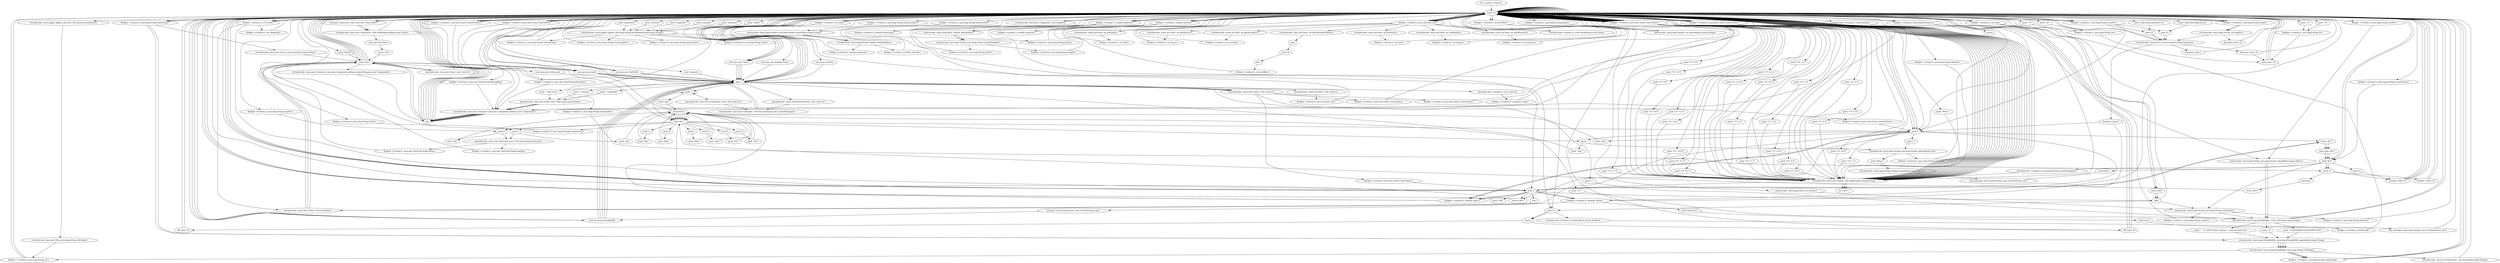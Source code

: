 digraph "" {
    "r0 := @this: rsAzim12"
    "load.r r0"
    "r0 := @this: rsAzim12"->"load.r r0";
    "staticget <java.awt.Color: java.awt.Color white>"
    "load.r r0"->"staticget <java.awt.Color: java.awt.Color white>";
    "virtualinvoke <java.awt.Component: void setBackground(java.awt.Color)>"
    "staticget <java.awt.Color: java.awt.Color white>"->"virtualinvoke <java.awt.Component: void setBackground(java.awt.Color)>";
    "virtualinvoke <java.awt.Component: void setBackground(java.awt.Color)>"->"load.r r0";
    "new java.awt.BorderLayout"
    "load.r r0"->"new java.awt.BorderLayout";
    "dup1.r"
    "new java.awt.BorderLayout"->"dup1.r";
    "specialinvoke <java.awt.BorderLayout: void <init>()>"
    "dup1.r"->"specialinvoke <java.awt.BorderLayout: void <init>()>";
    "virtualinvoke <java.awt.Container: void setLayout(java.awt.LayoutManager)>"
    "specialinvoke <java.awt.BorderLayout: void <init>()>"->"virtualinvoke <java.awt.Container: void setLayout(java.awt.LayoutManager)>";
    "virtualinvoke <java.awt.Container: void setLayout(java.awt.LayoutManager)>"->"load.r r0";
    "load.r r0"->"staticget <java.awt.Color: java.awt.Color white>";
    "staticget <java.awt.Color: java.awt.Color white>"->"virtualinvoke <java.awt.Component: void setBackground(java.awt.Color)>";
    "new java.awt.Panel"
    "virtualinvoke <java.awt.Component: void setBackground(java.awt.Color)>"->"new java.awt.Panel";
    "store.r $r11"
    "new java.awt.Panel"->"store.r $r11";
    "load.r $r11"
    "store.r $r11"->"load.r $r11";
    "specialinvoke <java.awt.Panel: void <init>()>"
    "load.r $r11"->"specialinvoke <java.awt.Panel: void <init>()>";
    "specialinvoke <java.awt.Panel: void <init>()>"->"load.r $r11";
    "new java.awt.GridLayout"
    "load.r $r11"->"new java.awt.GridLayout";
    "new java.awt.GridLayout"->"dup1.r";
    "push 3"
    "dup1.r"->"push 3";
    "push 3"->"push 3";
    "specialinvoke <java.awt.GridLayout: void <init>(int,int)>"
    "push 3"->"specialinvoke <java.awt.GridLayout: void <init>(int,int)>";
    "specialinvoke <java.awt.GridLayout: void <init>(int,int)>"->"virtualinvoke <java.awt.Container: void setLayout(java.awt.LayoutManager)>";
    "virtualinvoke <java.awt.Container: void setLayout(java.awt.LayoutManager)>"->"load.r r0";
    "load.r r0"->"load.r r0";
    "push \"location\""
    "load.r r0"->"push \"location\"";
    "virtualinvoke <java.applet.Applet: java.lang.String getParameter(java.lang.String)>"
    "push \"location\""->"virtualinvoke <java.applet.Applet: java.lang.String getParameter(java.lang.String)>";
    "fieldput <rsAzim12: java.lang.String homeString>"
    "virtualinvoke <java.applet.Applet: java.lang.String getParameter(java.lang.String)>"->"fieldput <rsAzim12: java.lang.String homeString>";
    "fieldput <rsAzim12: java.lang.String homeString>"->"load.r r0";
    "load.r r0"->"load.r r0";
    "push \"longitude\""
    "load.r r0"->"push \"longitude\"";
    "push \"longitude\""->"virtualinvoke <java.applet.Applet: java.lang.String getParameter(java.lang.String)>";
    "fieldput <rsAzim12: java.lang.String homeLongStr>"
    "virtualinvoke <java.applet.Applet: java.lang.String getParameter(java.lang.String)>"->"fieldput <rsAzim12: java.lang.String homeLongStr>";
    "fieldput <rsAzim12: java.lang.String homeLongStr>"->"load.r r0";
    "load.r r0"->"load.r r0";
    "push \"latitude\""
    "load.r r0"->"push \"latitude\"";
    "push \"latitude\""->"virtualinvoke <java.applet.Applet: java.lang.String getParameter(java.lang.String)>";
    "fieldput <rsAzim12: java.lang.String homeLatStr>"
    "virtualinvoke <java.applet.Applet: java.lang.String getParameter(java.lang.String)>"->"fieldput <rsAzim12: java.lang.String homeLatStr>";
    "fieldput <rsAzim12: java.lang.String homeLatStr>"->"load.r r0";
    "load.r r0"->"load.r r0";
    "push \"timezone\""
    "load.r r0"->"push \"timezone\"";
    "push \"timezone\""->"virtualinvoke <java.applet.Applet: java.lang.String getParameter(java.lang.String)>";
    "fieldput <rsAzim12: java.lang.String timezoneStr>"
    "virtualinvoke <java.applet.Applet: java.lang.String getParameter(java.lang.String)>"->"fieldput <rsAzim12: java.lang.String timezoneStr>";
    "push 12"
    "fieldput <rsAzim12: java.lang.String timezoneStr>"->"push 12";
    "newarray"
    "push 12"->"newarray";
    "store.r $r17"
    "newarray"->"store.r $r17";
    "load.r $r17"
    "store.r $r17"->"load.r $r17";
    "push 0"
    "load.r $r17"->"push 0";
    "push \"Jan\""
    "push 0"->"push \"Jan\"";
    "arraywrite.r"
    "push \"Jan\""->"arraywrite.r";
    "arraywrite.r"->"load.r $r17";
    "push 1"
    "load.r $r17"->"push 1";
    "push \"Feb\""
    "push 1"->"push \"Feb\"";
    "push \"Feb\""->"arraywrite.r";
    "arraywrite.r"->"load.r $r17";
    "push 2"
    "load.r $r17"->"push 2";
    "push \"Mar\""
    "push 2"->"push \"Mar\"";
    "push \"Mar\""->"arraywrite.r";
    "arraywrite.r"->"load.r $r17";
    "load.r $r17"->"push 3";
    "push \"Apr\""
    "push 3"->"push \"Apr\"";
    "push \"Apr\""->"arraywrite.r";
    "arraywrite.r"->"load.r $r17";
    "push 4"
    "load.r $r17"->"push 4";
    "push \"May\""
    "push 4"->"push \"May\"";
    "push \"May\""->"arraywrite.r";
    "arraywrite.r"->"load.r $r17";
    "push 5"
    "load.r $r17"->"push 5";
    "push \"Jun\""
    "push 5"->"push \"Jun\"";
    "push \"Jun\""->"arraywrite.r";
    "arraywrite.r"->"load.r $r17";
    "push 6"
    "load.r $r17"->"push 6";
    "push \"Jul\""
    "push 6"->"push \"Jul\"";
    "push \"Jul\""->"arraywrite.r";
    "arraywrite.r"->"load.r $r17";
    "push 7"
    "load.r $r17"->"push 7";
    "push \"Aug\""
    "push 7"->"push \"Aug\"";
    "push \"Aug\""->"arraywrite.r";
    "arraywrite.r"->"load.r $r17";
    "push 8"
    "load.r $r17"->"push 8";
    "push \"Sep\""
    "push 8"->"push \"Sep\"";
    "push \"Sep\""->"arraywrite.r";
    "arraywrite.r"->"load.r $r17";
    "push 9"
    "load.r $r17"->"push 9";
    "push \"Oct\""
    "push 9"->"push \"Oct\"";
    "push \"Oct\""->"arraywrite.r";
    "arraywrite.r"->"load.r $r17";
    "push 10"
    "load.r $r17"->"push 10";
    "push \"Nov\""
    "push 10"->"push \"Nov\"";
    "push \"Nov\""->"arraywrite.r";
    "arraywrite.r"->"load.r $r17";
    "push 11"
    "load.r $r17"->"push 11";
    "push \"Dec\""
    "push 11"->"push \"Dec\"";
    "push \"Dec\""->"arraywrite.r";
    "arraywrite.r"->"load.r r0";
    "load.r r0"->"load.r $r17";
    "fieldput <rsAzim12: java.lang.String[] monthArray>"
    "load.r $r17"->"fieldput <rsAzim12: java.lang.String[] monthArray>";
    "fieldput <rsAzim12: java.lang.String[] monthArray>"->"load.r $r11";
    "new java.awt.Label"
    "load.r $r11"->"new java.awt.Label";
    "new java.awt.Label"->"dup1.r";
    "push \" Latitude\""
    "dup1.r"->"push \" Latitude\"";
    "specialinvoke <java.awt.Label: void <init>(java.lang.String)>"
    "push \" Latitude\""->"specialinvoke <java.awt.Label: void <init>(java.lang.String)>";
    "virtualinvoke <java.awt.Container: java.awt.Component add(java.awt.Component)>"
    "specialinvoke <java.awt.Label: void <init>(java.lang.String)>"->"virtualinvoke <java.awt.Container: java.awt.Component add(java.awt.Component)>";
    "pop"
    "virtualinvoke <java.awt.Container: java.awt.Component add(java.awt.Component)>"->"pop";
    "pop"->"load.r $r11";
    "load.r $r11"->"new java.awt.Label";
    "new java.awt.Label"->"dup1.r";
    "push \" Longitude\""
    "dup1.r"->"push \" Longitude\"";
    "push \" Longitude\""->"specialinvoke <java.awt.Label: void <init>(java.lang.String)>";
    "specialinvoke <java.awt.Label: void <init>(java.lang.String)>"->"virtualinvoke <java.awt.Container: java.awt.Component add(java.awt.Component)>";
    "virtualinvoke <java.awt.Container: java.awt.Component add(java.awt.Component)>"->"pop";
    "pop"->"load.r $r11";
    "load.r $r11"->"new java.awt.Label";
    "new java.awt.Label"->"dup1.r";
    "push \" Time Zone\""
    "dup1.r"->"push \" Time Zone\"";
    "push \" Time Zone\""->"specialinvoke <java.awt.Label: void <init>(java.lang.String)>";
    "specialinvoke <java.awt.Label: void <init>(java.lang.String)>"->"virtualinvoke <java.awt.Container: java.awt.Component add(java.awt.Component)>";
    "virtualinvoke <java.awt.Container: java.awt.Component add(java.awt.Component)>"->"pop";
    "pop"->"load.r r0";
    "load.r r0"->"load.r r0";
    "virtualinvoke <java.applet.Applet: java.net.URL getDocumentBase()>"
    "load.r r0"->"virtualinvoke <java.applet.Applet: java.net.URL getDocumentBase()>";
    "virtualinvoke <java.net.URL: java.lang.String toString()>"
    "virtualinvoke <java.applet.Applet: java.net.URL getDocumentBase()>"->"virtualinvoke <java.net.URL: java.lang.String toString()>";
    "fieldput <rsAzim12: java.lang.String str>"
    "virtualinvoke <java.net.URL: java.lang.String toString()>"->"fieldput <rsAzim12: java.lang.String str>";
    "fieldput <rsAzim12: java.lang.String str>"->"load.r r0";
    "new java.lang.StringBuffer"
    "load.r r0"->"new java.lang.StringBuffer";
    "new java.lang.StringBuffer"->"dup1.r";
    "dup1.r"->"load.r r0";
    "fieldget <rsAzim12: java.lang.String str>"
    "load.r r0"->"fieldget <rsAzim12: java.lang.String str>";
    "staticinvoke <java.lang.String: java.lang.String valueOf(java.lang.Object)>"
    "fieldget <rsAzim12: java.lang.String str>"->"staticinvoke <java.lang.String: java.lang.String valueOf(java.lang.Object)>";
    "specialinvoke <java.lang.StringBuffer: void <init>(java.lang.String)>"
    "staticinvoke <java.lang.String: java.lang.String valueOf(java.lang.Object)>"->"specialinvoke <java.lang.StringBuffer: void <init>(java.lang.String)>";
    "push \"1234567890123456789012345\""
    "specialinvoke <java.lang.StringBuffer: void <init>(java.lang.String)>"->"push \"1234567890123456789012345\"";
    "virtualinvoke <java.lang.StringBuffer: java.lang.StringBuffer append(java.lang.String)>"
    "push \"1234567890123456789012345\""->"virtualinvoke <java.lang.StringBuffer: java.lang.StringBuffer append(java.lang.String)>";
    "virtualinvoke <java.lang.StringBuffer: java.lang.String toString()>"
    "virtualinvoke <java.lang.StringBuffer: java.lang.StringBuffer append(java.lang.String)>"->"virtualinvoke <java.lang.StringBuffer: java.lang.String toString()>";
    "virtualinvoke <java.lang.StringBuffer: java.lang.String toString()>"->"fieldput <rsAzim12: java.lang.String str>";
    "fieldput <rsAzim12: java.lang.String str>"->"load.r r0";
    "load.r r0"->"load.r r0";
    "load.r r0"->"fieldget <rsAzim12: java.lang.String str>";
    "fieldget <rsAzim12: java.lang.String str>"->"push 0";
    "push 27"
    "push 0"->"push 27";
    "virtualinvoke <java.lang.String: java.lang.String substring(int,int)>"
    "push 27"->"virtualinvoke <java.lang.String: java.lang.String substring(int,int)>";
    "fieldput <rsAzim12: java.lang.String wwwStr>"
    "virtualinvoke <java.lang.String: java.lang.String substring(int,int)>"->"fieldput <rsAzim12: java.lang.String wwwStr>";
    "fieldput <rsAzim12: java.lang.String wwwStr>"->"load.r r0";
    "load.r r0"->"load.r r0";
    "fieldget <rsAzim12: java.lang.String homeLongStr>"
    "load.r r0"->"fieldget <rsAzim12: java.lang.String homeLongStr>";
    "staticinvoke <java.lang.Double: java.lang.Double valueOf(java.lang.String)>"
    "fieldget <rsAzim12: java.lang.String homeLongStr>"->"staticinvoke <java.lang.Double: java.lang.Double valueOf(java.lang.String)>";
    "virtualinvoke <java.lang.Double: double doubleValue()>"
    "staticinvoke <java.lang.Double: java.lang.Double valueOf(java.lang.String)>"->"virtualinvoke <java.lang.Double: double doubleValue()>";
    "fieldput <rsAzim12: double longitude>"
    "virtualinvoke <java.lang.Double: double doubleValue()>"->"fieldput <rsAzim12: double longitude>";
    "fieldput <rsAzim12: double longitude>"->"load.r r0";
    "fieldget <rsAzim12: double longitude>"
    "load.r r0"->"fieldget <rsAzim12: double longitude>";
    "push 0.0"
    "fieldget <rsAzim12: double longitude>"->"push 0.0";
    "cmpl.d"
    "push 0.0"->"cmpl.d";
    "ifle load.r r0"
    "cmpl.d"->"ifle load.r r0";
    "ifle load.r r0"->"load.r r0";
    "push \" E\""
    "load.r r0"->"push \" E\"";
    "fieldput <rsAzim12: java.lang.String ew>"
    "push \" E\""->"fieldput <rsAzim12: java.lang.String ew>";
    "goto load.r r0"
    "fieldput <rsAzim12: java.lang.String ew>"->"goto load.r r0";
    "goto load.r r0"->"load.r r0";
    "load.r r0"->"load.r r0";
    "load.r r0"->"fieldget <rsAzim12: double longitude>";
    "fieldput <rsAzim12: double homeLong>"
    "fieldget <rsAzim12: double longitude>"->"fieldput <rsAzim12: double homeLong>";
    "fieldput <rsAzim12: double homeLong>"->"load.r r0";
    "load.r r0"->"load.r r0";
    "fieldget <rsAzim12: java.lang.String homeLatStr>"
    "load.r r0"->"fieldget <rsAzim12: java.lang.String homeLatStr>";
    "fieldget <rsAzim12: java.lang.String homeLatStr>"->"staticinvoke <java.lang.Double: java.lang.Double valueOf(java.lang.String)>";
    "staticinvoke <java.lang.Double: java.lang.Double valueOf(java.lang.String)>"->"virtualinvoke <java.lang.Double: double doubleValue()>";
    "fieldput <rsAzim12: double latitude>"
    "virtualinvoke <java.lang.Double: double doubleValue()>"->"fieldput <rsAzim12: double latitude>";
    "fieldput <rsAzim12: double latitude>"->"load.r r0";
    "load.r r0"->"load.r r0";
    "fieldget <rsAzim12: double latitude>"
    "load.r r0"->"fieldget <rsAzim12: double latitude>";
    "fieldput <rsAzim12: double homeLat>"
    "fieldget <rsAzim12: double latitude>"->"fieldput <rsAzim12: double homeLat>";
    "fieldput <rsAzim12: double homeLat>"->"load.r r0";
    "load.r r0"->"fieldget <rsAzim12: double latitude>";
    "fieldget <rsAzim12: double latitude>"->"push 0.0";
    "push 0.0"->"cmpl.d";
    "iflt load.r r0"
    "cmpl.d"->"iflt load.r r0";
    "iflt load.r r0"->"load.r r0";
    "push \" N\""
    "load.r r0"->"push \" N\"";
    "fieldput <rsAzim12: java.lang.String ns>"
    "push \" N\""->"fieldput <rsAzim12: java.lang.String ns>";
    "fieldput <rsAzim12: java.lang.String ns>"->"goto load.r r0";
    "goto load.r r0"->"load.r r0";
    "new java.util.Date"
    "load.r r0"->"new java.util.Date";
    "new java.util.Date"->"dup1.r";
    "specialinvoke <java.util.Date: void <init>()>"
    "dup1.r"->"specialinvoke <java.util.Date: void <init>()>";
    "fieldput <rsAzim12: java.util.Date dat>"
    "specialinvoke <java.util.Date: void <init>()>"->"fieldput <rsAzim12: java.util.Date dat>";
    "fieldput <rsAzim12: java.util.Date dat>"->"load.r r0";
    "load.r r0"->"load.r r0";
    "fieldget <rsAzim12: java.util.Date dat>"
    "load.r r0"->"fieldget <rsAzim12: java.util.Date dat>";
    "virtualinvoke <java.util.Date: int getHours()>"
    "fieldget <rsAzim12: java.util.Date dat>"->"virtualinvoke <java.util.Date: int getHours()>";
    "fieldput <rsAzim12: int hours>"
    "virtualinvoke <java.util.Date: int getHours()>"->"fieldput <rsAzim12: int hours>";
    "fieldput <rsAzim12: int hours>"->"load.r r0";
    "load.r r0"->"load.r r0";
    "load.r r0"->"fieldget <rsAzim12: java.util.Date dat>";
    "virtualinvoke <java.util.Date: int getDate()>"
    "fieldget <rsAzim12: java.util.Date dat>"->"virtualinvoke <java.util.Date: int getDate()>";
    "fieldput <rsAzim12: int date>"
    "virtualinvoke <java.util.Date: int getDate()>"->"fieldput <rsAzim12: int date>";
    "fieldput <rsAzim12: int date>"->"load.r r0";
    "load.r r0"->"load.r r0";
    "load.r r0"->"fieldget <rsAzim12: java.util.Date dat>";
    "virtualinvoke <java.util.Date: int getMonth()>"
    "fieldget <rsAzim12: java.util.Date dat>"->"virtualinvoke <java.util.Date: int getMonth()>";
    "fieldput <rsAzim12: int month>"
    "virtualinvoke <java.util.Date: int getMonth()>"->"fieldput <rsAzim12: int month>";
    "fieldput <rsAzim12: int month>"->"load.r r0";
    "load.r r0"->"load.r r0";
    "load.r r0"->"fieldget <rsAzim12: java.util.Date dat>";
    "virtualinvoke <java.util.Date: int getMinutes()>"
    "fieldget <rsAzim12: java.util.Date dat>"->"virtualinvoke <java.util.Date: int getMinutes()>";
    "fieldput <rsAzim12: int minutes>"
    "virtualinvoke <java.util.Date: int getMinutes()>"->"fieldput <rsAzim12: int minutes>";
    "fieldput <rsAzim12: int minutes>"->"load.r r0";
    "load.r r0"->"load.r r0";
    "load.r r0"->"fieldget <rsAzim12: java.util.Date dat>";
    "virtualinvoke <java.util.Date: int getSeconds()>"
    "fieldget <rsAzim12: java.util.Date dat>"->"virtualinvoke <java.util.Date: int getSeconds()>";
    "fieldput <rsAzim12: int seconds>"
    "virtualinvoke <java.util.Date: int getSeconds()>"->"fieldput <rsAzim12: int seconds>";
    "fieldput <rsAzim12: int seconds>"->"load.r r0";
    "load.r r0"->"load.r r0";
    "load.r r0"->"fieldget <rsAzim12: java.util.Date dat>";
    "virtualinvoke <java.util.Date: int getYear()>"
    "fieldget <rsAzim12: java.util.Date dat>"->"virtualinvoke <java.util.Date: int getYear()>";
    "fieldput <rsAzim12: int year>"
    "virtualinvoke <java.util.Date: int getYear()>"->"fieldput <rsAzim12: int year>";
    "fieldput <rsAzim12: int year>"->"load.r r0";
    "load.r r0"->"load.r r0";
    "fieldget <rsAzim12: int year>"
    "load.r r0"->"fieldget <rsAzim12: int year>";
    "push 1900"
    "fieldget <rsAzim12: int year>"->"push 1900";
    "add.i"
    "push 1900"->"add.i";
    "staticinvoke <java.lang.String: java.lang.String valueOf(int)>"
    "add.i"->"staticinvoke <java.lang.String: java.lang.String valueOf(int)>";
    "fieldput <rsAzim12: java.lang.String yearStr>"
    "staticinvoke <java.lang.String: java.lang.String valueOf(int)>"->"fieldput <rsAzim12: java.lang.String yearStr>";
    "fieldput <rsAzim12: java.lang.String yearStr>"->"load.r r0";
    "load.r r0"->"load.r r0";
    "fieldget <rsAzim12: int month>"
    "load.r r0"->"fieldget <rsAzim12: int month>";
    "fieldput <rsAzim12: int theMonth>"
    "fieldget <rsAzim12: int month>"->"fieldput <rsAzim12: int theMonth>";
    "fieldput <rsAzim12: int theMonth>"->"load.r r0";
    "load.r r0"->"load.r r0";
    "load.r r0"->"load.r r0";
    "fieldget <rsAzim12: int date>"
    "load.r r0"->"fieldget <rsAzim12: int date>";
    "fieldget <rsAzim12: int date>"->"load.r r0";
    "load.r r0"->"fieldget <rsAzim12: int month>";
    "fieldget <rsAzim12: int month>"->"push 1";
    "push 1"->"add.i";
    "add.i"->"load.r r0";
    "load.r r0"->"fieldget <rsAzim12: int year>";
    "fieldget <rsAzim12: int year>"->"push 1900";
    "push 1900"->"add.i";
    "add.i"->"push 0.0";
    "virtualinvoke <rsAzim12: double JD(int,int,int,double)>"
    "push 0.0"->"virtualinvoke <rsAzim12: double JD(int,int,int,double)>";
    "fieldput <rsAzim12: double jd0>"
    "virtualinvoke <rsAzim12: double JD(int,int,int,double)>"->"fieldput <rsAzim12: double jd0>";
    "fieldput <rsAzim12: double jd0>"->"load.r r0";
    "load.r r0"->"load.r r0";
    "load.r r0"->"fieldget <rsAzim12: java.util.Date dat>";
    "virtualinvoke <java.util.Date: int getTimezoneOffset()>"
    "fieldget <rsAzim12: java.util.Date dat>"->"virtualinvoke <java.util.Date: int getTimezoneOffset()>";
    "neg.i"
    "virtualinvoke <java.util.Date: int getTimezoneOffset()>"->"neg.i";
    "push 60"
    "neg.i"->"push 60";
    "div.i"
    "push 60"->"div.i";
    "fieldput <rsAzim12: int locOffset>"
    "div.i"->"fieldput <rsAzim12: int locOffset>";
    "fieldput <rsAzim12: int locOffset>"->"load.r r0";
    "load.r r0"->"new java.lang.StringBuffer";
    "new java.lang.StringBuffer"->"dup1.r";
    "dup1.r"->"load.r r0";
    "fieldget <rsAzim12: int locOffset>"
    "load.r r0"->"fieldget <rsAzim12: int locOffset>";
    "staticinvoke <java.lang.Math: int abs(int)>"
    "fieldget <rsAzim12: int locOffset>"->"staticinvoke <java.lang.Math: int abs(int)>";
    "staticinvoke <java.lang.Math: int abs(int)>"->"staticinvoke <java.lang.String: java.lang.String valueOf(int)>";
    "staticinvoke <java.lang.String: java.lang.String valueOf(int)>"->"specialinvoke <java.lang.StringBuffer: void <init>(java.lang.String)>";
    "push \" h\""
    "specialinvoke <java.lang.StringBuffer: void <init>(java.lang.String)>"->"push \" h\"";
    "push \" h\""->"virtualinvoke <java.lang.StringBuffer: java.lang.StringBuffer append(java.lang.String)>";
    "virtualinvoke <java.lang.StringBuffer: java.lang.StringBuffer append(java.lang.String)>"->"virtualinvoke <java.lang.StringBuffer: java.lang.String toString()>";
    "fieldput <rsAzim12: java.lang.String timeString>"
    "virtualinvoke <java.lang.StringBuffer: java.lang.String toString()>"->"fieldput <rsAzim12: java.lang.String timeString>";
    "fieldput <rsAzim12: java.lang.String timeString>"->"load.r r0";
    "load.r r0"->"fieldget <rsAzim12: int locOffset>";
    "fieldget <rsAzim12: int locOffset>"->"iflt load.r r0";
    "iflt load.r r0"->"load.r r0";
    "load.r r0"->"new java.lang.StringBuffer";
    "new java.lang.StringBuffer"->"dup1.r";
    "push \"+\""
    "dup1.r"->"push \"+\"";
    "push \"+\""->"specialinvoke <java.lang.StringBuffer: void <init>(java.lang.String)>";
    "specialinvoke <java.lang.StringBuffer: void <init>(java.lang.String)>"->"load.r r0";
    "fieldget <rsAzim12: java.lang.String timeString>"
    "load.r r0"->"fieldget <rsAzim12: java.lang.String timeString>";
    "fieldget <rsAzim12: java.lang.String timeString>"->"virtualinvoke <java.lang.StringBuffer: java.lang.StringBuffer append(java.lang.String)>";
    "virtualinvoke <java.lang.StringBuffer: java.lang.StringBuffer append(java.lang.String)>"->"virtualinvoke <java.lang.StringBuffer: java.lang.String toString()>";
    "virtualinvoke <java.lang.StringBuffer: java.lang.String toString()>"->"fieldput <rsAzim12: java.lang.String timeString>";
    "fieldput <rsAzim12: java.lang.String timeString>"->"load.r r0";
    "load.r r0"->"new java.lang.StringBuffer";
    "new java.lang.StringBuffer"->"dup1.r";
    "push \"UT \""
    "dup1.r"->"push \"UT \"";
    "push \"UT \""->"specialinvoke <java.lang.StringBuffer: void <init>(java.lang.String)>";
    "specialinvoke <java.lang.StringBuffer: void <init>(java.lang.String)>"->"load.r r0";
    "load.r r0"->"fieldget <rsAzim12: java.lang.String timeString>";
    "fieldget <rsAzim12: java.lang.String timeString>"->"virtualinvoke <java.lang.StringBuffer: java.lang.StringBuffer append(java.lang.String)>";
    "virtualinvoke <java.lang.StringBuffer: java.lang.StringBuffer append(java.lang.String)>"->"virtualinvoke <java.lang.StringBuffer: java.lang.String toString()>";
    "virtualinvoke <java.lang.StringBuffer: java.lang.String toString()>"->"fieldput <rsAzim12: java.lang.String timeString>";
    "fieldput <rsAzim12: java.lang.String timeString>"->"load.r r0";
    "load.r r0"->"load.r r0";
    "load.r r0"->"fieldget <rsAzim12: double latitude>";
    "staticinvoke <java.lang.Math: double abs(double)>"
    "fieldget <rsAzim12: double latitude>"->"staticinvoke <java.lang.Math: double abs(double)>";
    "staticinvoke <java.lang.String: java.lang.String valueOf(double)>"
    "staticinvoke <java.lang.Math: double abs(double)>"->"staticinvoke <java.lang.String: java.lang.String valueOf(double)>";
    "fieldput <rsAzim12: java.lang.String latStr>"
    "staticinvoke <java.lang.String: java.lang.String valueOf(double)>"->"fieldput <rsAzim12: java.lang.String latStr>";
    "fieldput <rsAzim12: java.lang.String latStr>"->"load.r r0";
    "new java.awt.TextField"
    "load.r r0"->"new java.awt.TextField";
    "new java.awt.TextField"->"dup1.r";
    "dup1.r"->"load.r r0";
    "fieldget <rsAzim12: java.lang.String latStr>"
    "load.r r0"->"fieldget <rsAzim12: java.lang.String latStr>";
    "fieldget <rsAzim12: java.lang.String latStr>"->"push 5";
    "specialinvoke <java.awt.TextField: void <init>(java.lang.String,int)>"
    "push 5"->"specialinvoke <java.awt.TextField: void <init>(java.lang.String,int)>";
    "fieldput <rsAzim12: java.awt.TextField fieldLatDeg>"
    "specialinvoke <java.awt.TextField: void <init>(java.lang.String,int)>"->"fieldput <rsAzim12: java.awt.TextField fieldLatDeg>";
    "fieldput <rsAzim12: java.awt.TextField fieldLatDeg>"->"load.r $r11";
    "load.r $r11"->"load.r r0";
    "fieldget <rsAzim12: java.awt.TextField fieldLatDeg>"
    "load.r r0"->"fieldget <rsAzim12: java.awt.TextField fieldLatDeg>";
    "fieldget <rsAzim12: java.awt.TextField fieldLatDeg>"->"virtualinvoke <java.awt.Container: java.awt.Component add(java.awt.Component)>";
    "virtualinvoke <java.awt.Container: java.awt.Component add(java.awt.Component)>"->"pop";
    "pop"->"load.r r0";
    "load.r r0"->"load.r r0";
    "load.r r0"->"fieldget <rsAzim12: double longitude>";
    "fieldget <rsAzim12: double longitude>"->"staticinvoke <java.lang.Math: double abs(double)>";
    "staticinvoke <java.lang.Math: double abs(double)>"->"staticinvoke <java.lang.String: java.lang.String valueOf(double)>";
    "fieldput <rsAzim12: java.lang.String longStr>"
    "staticinvoke <java.lang.String: java.lang.String valueOf(double)>"->"fieldput <rsAzim12: java.lang.String longStr>";
    "fieldput <rsAzim12: java.lang.String longStr>"->"load.r r0";
    "load.r r0"->"new java.awt.TextField";
    "new java.awt.TextField"->"dup1.r";
    "dup1.r"->"load.r r0";
    "fieldget <rsAzim12: java.lang.String longStr>"
    "load.r r0"->"fieldget <rsAzim12: java.lang.String longStr>";
    "fieldget <rsAzim12: java.lang.String longStr>"->"push 6";
    "push 6"->"specialinvoke <java.awt.TextField: void <init>(java.lang.String,int)>";
    "fieldput <rsAzim12: java.awt.TextField fieldLongDeg>"
    "specialinvoke <java.awt.TextField: void <init>(java.lang.String,int)>"->"fieldput <rsAzim12: java.awt.TextField fieldLongDeg>";
    "fieldput <rsAzim12: java.awt.TextField fieldLongDeg>"->"load.r $r11";
    "load.r $r11"->"load.r r0";
    "fieldget <rsAzim12: java.awt.TextField fieldLongDeg>"
    "load.r r0"->"fieldget <rsAzim12: java.awt.TextField fieldLongDeg>";
    "fieldget <rsAzim12: java.awt.TextField fieldLongDeg>"->"virtualinvoke <java.awt.Container: java.awt.Component add(java.awt.Component)>";
    "virtualinvoke <java.awt.Container: java.awt.Component add(java.awt.Component)>"->"pop";
    "pop"->"load.r r0";
    "new java.awt.Choice"
    "load.r r0"->"new java.awt.Choice";
    "new java.awt.Choice"->"dup1.r";
    "specialinvoke <java.awt.Choice: void <init>()>"
    "dup1.r"->"specialinvoke <java.awt.Choice: void <init>()>";
    "fieldput <rsAzim12: java.awt.Choice timeChoice>"
    "specialinvoke <java.awt.Choice: void <init>()>"->"fieldput <rsAzim12: java.awt.Choice timeChoice>";
    "fieldput <rsAzim12: java.awt.Choice timeChoice>"->"load.r r0";
    "fieldget <rsAzim12: java.awt.Choice timeChoice>"
    "load.r r0"->"fieldget <rsAzim12: java.awt.Choice timeChoice>";
    "push \"UT +0 h\""
    "fieldget <rsAzim12: java.awt.Choice timeChoice>"->"push \"UT +0 h\"";
    "virtualinvoke <java.awt.Choice: void addItem(java.lang.String)>"
    "push \"UT +0 h\""->"virtualinvoke <java.awt.Choice: void addItem(java.lang.String)>";
    "virtualinvoke <java.awt.Choice: void addItem(java.lang.String)>"->"load.r r0";
    "load.r r0"->"fieldget <rsAzim12: java.awt.Choice timeChoice>";
    "push \"UT -1 h\""
    "fieldget <rsAzim12: java.awt.Choice timeChoice>"->"push \"UT -1 h\"";
    "push \"UT -1 h\""->"virtualinvoke <java.awt.Choice: void addItem(java.lang.String)>";
    "virtualinvoke <java.awt.Choice: void addItem(java.lang.String)>"->"load.r r0";
    "load.r r0"->"fieldget <rsAzim12: java.awt.Choice timeChoice>";
    "push \"UT +1 h\""
    "fieldget <rsAzim12: java.awt.Choice timeChoice>"->"push \"UT +1 h\"";
    "push \"UT +1 h\""->"virtualinvoke <java.awt.Choice: void addItem(java.lang.String)>";
    "virtualinvoke <java.awt.Choice: void addItem(java.lang.String)>"->"load.r r0";
    "load.r r0"->"fieldget <rsAzim12: java.awt.Choice timeChoice>";
    "push \"UT -2 h\""
    "fieldget <rsAzim12: java.awt.Choice timeChoice>"->"push \"UT -2 h\"";
    "push \"UT -2 h\""->"virtualinvoke <java.awt.Choice: void addItem(java.lang.String)>";
    "virtualinvoke <java.awt.Choice: void addItem(java.lang.String)>"->"load.r r0";
    "load.r r0"->"fieldget <rsAzim12: java.awt.Choice timeChoice>";
    "push \"UT +2 h\""
    "fieldget <rsAzim12: java.awt.Choice timeChoice>"->"push \"UT +2 h\"";
    "push \"UT +2 h\""->"virtualinvoke <java.awt.Choice: void addItem(java.lang.String)>";
    "virtualinvoke <java.awt.Choice: void addItem(java.lang.String)>"->"load.r r0";
    "load.r r0"->"fieldget <rsAzim12: java.awt.Choice timeChoice>";
    "push \"UT -3 h\""
    "fieldget <rsAzim12: java.awt.Choice timeChoice>"->"push \"UT -3 h\"";
    "push \"UT -3 h\""->"virtualinvoke <java.awt.Choice: void addItem(java.lang.String)>";
    "virtualinvoke <java.awt.Choice: void addItem(java.lang.String)>"->"load.r r0";
    "load.r r0"->"fieldget <rsAzim12: java.awt.Choice timeChoice>";
    "push \"UT +3 h\""
    "fieldget <rsAzim12: java.awt.Choice timeChoice>"->"push \"UT +3 h\"";
    "push \"UT +3 h\""->"virtualinvoke <java.awt.Choice: void addItem(java.lang.String)>";
    "virtualinvoke <java.awt.Choice: void addItem(java.lang.String)>"->"load.r r0";
    "load.r r0"->"fieldget <rsAzim12: java.awt.Choice timeChoice>";
    "push \"UT -4 h\""
    "fieldget <rsAzim12: java.awt.Choice timeChoice>"->"push \"UT -4 h\"";
    "push \"UT -4 h\""->"virtualinvoke <java.awt.Choice: void addItem(java.lang.String)>";
    "virtualinvoke <java.awt.Choice: void addItem(java.lang.String)>"->"load.r r0";
    "load.r r0"->"fieldget <rsAzim12: java.awt.Choice timeChoice>";
    "push \"UT +4 h\""
    "fieldget <rsAzim12: java.awt.Choice timeChoice>"->"push \"UT +4 h\"";
    "push \"UT +4 h\""->"virtualinvoke <java.awt.Choice: void addItem(java.lang.String)>";
    "virtualinvoke <java.awt.Choice: void addItem(java.lang.String)>"->"load.r r0";
    "load.r r0"->"fieldget <rsAzim12: java.awt.Choice timeChoice>";
    "push \"UT -5 h\""
    "fieldget <rsAzim12: java.awt.Choice timeChoice>"->"push \"UT -5 h\"";
    "push \"UT -5 h\""->"virtualinvoke <java.awt.Choice: void addItem(java.lang.String)>";
    "virtualinvoke <java.awt.Choice: void addItem(java.lang.String)>"->"load.r r0";
    "load.r r0"->"fieldget <rsAzim12: java.awt.Choice timeChoice>";
    "push \"UT +5 h\""
    "fieldget <rsAzim12: java.awt.Choice timeChoice>"->"push \"UT +5 h\"";
    "push \"UT +5 h\""->"virtualinvoke <java.awt.Choice: void addItem(java.lang.String)>";
    "virtualinvoke <java.awt.Choice: void addItem(java.lang.String)>"->"load.r r0";
    "load.r r0"->"fieldget <rsAzim12: java.awt.Choice timeChoice>";
    "push \"UT -6 h\""
    "fieldget <rsAzim12: java.awt.Choice timeChoice>"->"push \"UT -6 h\"";
    "push \"UT -6 h\""->"virtualinvoke <java.awt.Choice: void addItem(java.lang.String)>";
    "virtualinvoke <java.awt.Choice: void addItem(java.lang.String)>"->"load.r r0";
    "load.r r0"->"fieldget <rsAzim12: java.awt.Choice timeChoice>";
    "push \"UT +6 h\""
    "fieldget <rsAzim12: java.awt.Choice timeChoice>"->"push \"UT +6 h\"";
    "push \"UT +6 h\""->"virtualinvoke <java.awt.Choice: void addItem(java.lang.String)>";
    "virtualinvoke <java.awt.Choice: void addItem(java.lang.String)>"->"load.r r0";
    "load.r r0"->"fieldget <rsAzim12: java.awt.Choice timeChoice>";
    "push \"UT -7 h\""
    "fieldget <rsAzim12: java.awt.Choice timeChoice>"->"push \"UT -7 h\"";
    "push \"UT -7 h\""->"virtualinvoke <java.awt.Choice: void addItem(java.lang.String)>";
    "virtualinvoke <java.awt.Choice: void addItem(java.lang.String)>"->"load.r r0";
    "load.r r0"->"fieldget <rsAzim12: java.awt.Choice timeChoice>";
    "push \"UT +7 h\""
    "fieldget <rsAzim12: java.awt.Choice timeChoice>"->"push \"UT +7 h\"";
    "push \"UT +7 h\""->"virtualinvoke <java.awt.Choice: void addItem(java.lang.String)>";
    "virtualinvoke <java.awt.Choice: void addItem(java.lang.String)>"->"load.r r0";
    "load.r r0"->"fieldget <rsAzim12: java.awt.Choice timeChoice>";
    "push \"UT -8 h\""
    "fieldget <rsAzim12: java.awt.Choice timeChoice>"->"push \"UT -8 h\"";
    "push \"UT -8 h\""->"virtualinvoke <java.awt.Choice: void addItem(java.lang.String)>";
    "virtualinvoke <java.awt.Choice: void addItem(java.lang.String)>"->"load.r r0";
    "load.r r0"->"fieldget <rsAzim12: java.awt.Choice timeChoice>";
    "push \"UT +8 h\""
    "fieldget <rsAzim12: java.awt.Choice timeChoice>"->"push \"UT +8 h\"";
    "push \"UT +8 h\""->"virtualinvoke <java.awt.Choice: void addItem(java.lang.String)>";
    "virtualinvoke <java.awt.Choice: void addItem(java.lang.String)>"->"load.r r0";
    "load.r r0"->"fieldget <rsAzim12: java.awt.Choice timeChoice>";
    "push \"UT -9 h\""
    "fieldget <rsAzim12: java.awt.Choice timeChoice>"->"push \"UT -9 h\"";
    "push \"UT -9 h\""->"virtualinvoke <java.awt.Choice: void addItem(java.lang.String)>";
    "virtualinvoke <java.awt.Choice: void addItem(java.lang.String)>"->"load.r r0";
    "load.r r0"->"fieldget <rsAzim12: java.awt.Choice timeChoice>";
    "push \"UT +9 h\""
    "fieldget <rsAzim12: java.awt.Choice timeChoice>"->"push \"UT +9 h\"";
    "push \"UT +9 h\""->"virtualinvoke <java.awt.Choice: void addItem(java.lang.String)>";
    "virtualinvoke <java.awt.Choice: void addItem(java.lang.String)>"->"load.r r0";
    "load.r r0"->"fieldget <rsAzim12: java.awt.Choice timeChoice>";
    "push \"UT -10 h\""
    "fieldget <rsAzim12: java.awt.Choice timeChoice>"->"push \"UT -10 h\"";
    "push \"UT -10 h\""->"virtualinvoke <java.awt.Choice: void addItem(java.lang.String)>";
    "virtualinvoke <java.awt.Choice: void addItem(java.lang.String)>"->"load.r r0";
    "load.r r0"->"fieldget <rsAzim12: java.awt.Choice timeChoice>";
    "push \"UT +10 h\""
    "fieldget <rsAzim12: java.awt.Choice timeChoice>"->"push \"UT +10 h\"";
    "push \"UT +10 h\""->"virtualinvoke <java.awt.Choice: void addItem(java.lang.String)>";
    "virtualinvoke <java.awt.Choice: void addItem(java.lang.String)>"->"load.r r0";
    "load.r r0"->"fieldget <rsAzim12: java.awt.Choice timeChoice>";
    "push \"UT -11 h\""
    "fieldget <rsAzim12: java.awt.Choice timeChoice>"->"push \"UT -11 h\"";
    "push \"UT -11 h\""->"virtualinvoke <java.awt.Choice: void addItem(java.lang.String)>";
    "virtualinvoke <java.awt.Choice: void addItem(java.lang.String)>"->"load.r r0";
    "load.r r0"->"fieldget <rsAzim12: java.awt.Choice timeChoice>";
    "push \"UT +11 h\""
    "fieldget <rsAzim12: java.awt.Choice timeChoice>"->"push \"UT +11 h\"";
    "push \"UT +11 h\""->"virtualinvoke <java.awt.Choice: void addItem(java.lang.String)>";
    "virtualinvoke <java.awt.Choice: void addItem(java.lang.String)>"->"load.r r0";
    "load.r r0"->"fieldget <rsAzim12: java.awt.Choice timeChoice>";
    "push \"UT -12 h\""
    "fieldget <rsAzim12: java.awt.Choice timeChoice>"->"push \"UT -12 h\"";
    "push \"UT -12 h\""->"virtualinvoke <java.awt.Choice: void addItem(java.lang.String)>";
    "virtualinvoke <java.awt.Choice: void addItem(java.lang.String)>"->"load.r r0";
    "load.r r0"->"fieldget <rsAzim12: java.awt.Choice timeChoice>";
    "push \"UT +12 h\""
    "fieldget <rsAzim12: java.awt.Choice timeChoice>"->"push \"UT +12 h\"";
    "push \"UT +12 h\""->"virtualinvoke <java.awt.Choice: void addItem(java.lang.String)>";
    "virtualinvoke <java.awt.Choice: void addItem(java.lang.String)>"->"load.r r0";
    "load.r r0"->"fieldget <rsAzim12: java.awt.Choice timeChoice>";
    "push \"UT +13 h\""
    "fieldget <rsAzim12: java.awt.Choice timeChoice>"->"push \"UT +13 h\"";
    "push \"UT +13 h\""->"virtualinvoke <java.awt.Choice: void addItem(java.lang.String)>";
    "virtualinvoke <java.awt.Choice: void addItem(java.lang.String)>"->"load.r r0";
    "load.r r0"->"fieldget <rsAzim12: java.awt.Choice timeChoice>";
    "fieldget <rsAzim12: java.awt.Choice timeChoice>"->"load.r r0";
    "load.r r0"->"fieldget <rsAzim12: java.lang.String timeString>";
    "virtualinvoke <java.awt.Choice: void select(java.lang.String)>"
    "fieldget <rsAzim12: java.lang.String timeString>"->"virtualinvoke <java.awt.Choice: void select(java.lang.String)>";
    "virtualinvoke <java.awt.Choice: void select(java.lang.String)>"->"load.r $r11";
    "load.r $r11"->"load.r r0";
    "load.r r0"->"fieldget <rsAzim12: java.awt.Choice timeChoice>";
    "fieldget <rsAzim12: java.awt.Choice timeChoice>"->"virtualinvoke <java.awt.Container: java.awt.Component add(java.awt.Component)>";
    "virtualinvoke <java.awt.Container: java.awt.Component add(java.awt.Component)>"->"pop";
    "pop"->"load.r r0";
    "load.r r0"->"new java.awt.Choice";
    "new java.awt.Choice"->"dup1.r";
    "dup1.r"->"specialinvoke <java.awt.Choice: void <init>()>";
    "fieldput <rsAzim12: java.awt.Choice monthChoice>"
    "specialinvoke <java.awt.Choice: void <init>()>"->"fieldput <rsAzim12: java.awt.Choice monthChoice>";
    "fieldput <rsAzim12: java.awt.Choice monthChoice>"->"push 0";
    "store.i $r17"
    "push 0"->"store.i $r17";
    "goto load.i $r17"
    "store.i $r17"->"goto load.i $r17";
    "load.i $r17"
    "goto load.i $r17"->"load.i $r17";
    "load.i $r17"->"push 12";
    "ifcmplt.i load.r r0"
    "push 12"->"ifcmplt.i load.r r0";
    "ifcmplt.i load.r r0"->"load.r r0";
    "fieldget <rsAzim12: java.awt.Choice monthChoice>"
    "load.r r0"->"fieldget <rsAzim12: java.awt.Choice monthChoice>";
    "fieldget <rsAzim12: java.awt.Choice monthChoice>"->"load.r r0";
    "load.r r0"->"fieldget <rsAzim12: int month>";
    "virtualinvoke <java.awt.Choice: void select(int)>"
    "fieldget <rsAzim12: int month>"->"virtualinvoke <java.awt.Choice: void select(int)>";
    "virtualinvoke <java.awt.Choice: void select(int)>"->"load.r $r11";
    "load.r $r11"->"load.r r0";
    "load.r r0"->"fieldget <rsAzim12: java.awt.Choice monthChoice>";
    "fieldget <rsAzim12: java.awt.Choice monthChoice>"->"virtualinvoke <java.awt.Container: java.awt.Component add(java.awt.Component)>";
    "virtualinvoke <java.awt.Container: java.awt.Component add(java.awt.Component)>"->"pop";
    "pop"->"load.r r0";
    "load.r r0"->"new java.awt.Choice";
    "new java.awt.Choice"->"dup1.r";
    "dup1.r"->"specialinvoke <java.awt.Choice: void <init>()>";
    "fieldput <rsAzim12: java.awt.Choice dateChoice>"
    "specialinvoke <java.awt.Choice: void <init>()>"->"fieldput <rsAzim12: java.awt.Choice dateChoice>";
    "fieldput <rsAzim12: java.awt.Choice dateChoice>"->"push 1";
    "push 1"->"store.i $r17";
    "store.i $r17"->"goto load.i $r17";
    "goto load.i $r17"->"load.i $r17";
    "push 32"
    "load.i $r17"->"push 32";
    "push 32"->"ifcmplt.i load.r r0";
    "ifcmplt.i load.r r0"->"load.r r0";
    "fieldget <rsAzim12: java.awt.Choice dateChoice>"
    "load.r r0"->"fieldget <rsAzim12: java.awt.Choice dateChoice>";
    "fieldget <rsAzim12: java.awt.Choice dateChoice>"->"load.r r0";
    "load.r r0"->"fieldget <rsAzim12: int date>";
    "fieldget <rsAzim12: int date>"->"push 1";
    "sub.i"
    "push 1"->"sub.i";
    "sub.i"->"virtualinvoke <java.awt.Choice: void select(int)>";
    "virtualinvoke <java.awt.Choice: void select(int)>"->"load.r $r11";
    "load.r $r11"->"load.r r0";
    "load.r r0"->"fieldget <rsAzim12: java.awt.Choice dateChoice>";
    "fieldget <rsAzim12: java.awt.Choice dateChoice>"->"virtualinvoke <java.awt.Container: java.awt.Component add(java.awt.Component)>";
    "virtualinvoke <java.awt.Container: java.awt.Component add(java.awt.Component)>"->"pop";
    "pop"->"load.r r0";
    "load.r r0"->"new java.awt.Choice";
    "new java.awt.Choice"->"dup1.r";
    "dup1.r"->"specialinvoke <java.awt.Choice: void <init>()>";
    "fieldput <rsAzim12: java.awt.Choice writeChoice>"
    "specialinvoke <java.awt.Choice: void <init>()>"->"fieldput <rsAzim12: java.awt.Choice writeChoice>";
    "fieldput <rsAzim12: java.awt.Choice writeChoice>"->"load.r r0";
    "fieldget <rsAzim12: java.awt.Choice writeChoice>"
    "load.r r0"->"fieldget <rsAzim12: java.awt.Choice writeChoice>";
    "push \"Write:\""
    "fieldget <rsAzim12: java.awt.Choice writeChoice>"->"push \"Write:\"";
    "push \"Write:\""->"virtualinvoke <java.awt.Choice: void addItem(java.lang.String)>";
    "virtualinvoke <java.awt.Choice: void addItem(java.lang.String)>"->"push 1";
    "push 1"->"store.i $r17";
    "store.i $r17"->"goto load.i $r17";
    "goto load.i $r17"->"load.i $r17";
    "load.i $r17"->"push 12";
    "ifcmple.i load.r r0"
    "push 12"->"ifcmple.i load.r r0";
    "ifcmple.i load.r r0"->"load.r r0";
    "load.r r0"->"fieldget <rsAzim12: java.awt.Choice writeChoice>";
    "fieldget <rsAzim12: java.awt.Choice writeChoice>"->"push 0";
    "push 0"->"virtualinvoke <java.awt.Choice: void select(int)>";
    "virtualinvoke <java.awt.Choice: void select(int)>"->"load.r $r11";
    "load.r $r11"->"load.r r0";
    "load.r r0"->"fieldget <rsAzim12: java.awt.Choice writeChoice>";
    "fieldget <rsAzim12: java.awt.Choice writeChoice>"->"virtualinvoke <java.awt.Container: java.awt.Component add(java.awt.Component)>";
    "virtualinvoke <java.awt.Container: java.awt.Component add(java.awt.Component)>"->"pop";
    "pop"->"load.r r0";
    "push \"North\""
    "load.r r0"->"push \"North\"";
    "push \"North\""->"load.r $r11";
    "virtualinvoke <java.awt.Container: java.awt.Component add(java.lang.String,java.awt.Component)>"
    "load.r $r11"->"virtualinvoke <java.awt.Container: java.awt.Component add(java.lang.String,java.awt.Component)>";
    "virtualinvoke <java.awt.Container: java.awt.Component add(java.lang.String,java.awt.Component)>"->"pop";
    "pop"->"load.r r0";
    "load.r r0"->"load.r r0";
    "push \"email\""
    "load.r r0"->"push \"email\"";
    "push \"email\""->"virtualinvoke <java.applet.Applet: java.lang.String getParameter(java.lang.String)>";
    "fieldput <rsAzim12: java.lang.String email>"
    "virtualinvoke <java.applet.Applet: java.lang.String getParameter(java.lang.String)>"->"fieldput <rsAzim12: java.lang.String email>";
    "fieldput <rsAzim12: java.lang.String email>"->"load.r r0";
    "load.r r0"->"load.r r0";
    "push \"password\""
    "load.r r0"->"push \"password\"";
    "push \"password\""->"virtualinvoke <java.applet.Applet: java.lang.String getParameter(java.lang.String)>";
    "fieldput <rsAzim12: java.lang.String param>"
    "virtualinvoke <java.applet.Applet: java.lang.String getParameter(java.lang.String)>"->"fieldput <rsAzim12: java.lang.String param>";
    "fieldput <rsAzim12: java.lang.String param>"->"load.r r0";
    "load.r r0"->"push 1";
    "fieldput <rsAzim12: boolean demo>"
    "push 1"->"fieldput <rsAzim12: boolean demo>";
    "fieldput <rsAzim12: boolean demo>"->"load.r r0";
    "load.r r0"->"push 0";
    "fieldput <rsAzim12: boolean online>"
    "push 0"->"fieldput <rsAzim12: boolean online>";
    "fieldput <rsAzim12: boolean online>"->"load.r r0";
    "load.r r0"->"load.r r0";
    "fieldget <rsAzim12: java.lang.String wwwStr>"
    "load.r r0"->"fieldget <rsAzim12: java.lang.String wwwStr>";
    "push 22"
    "fieldget <rsAzim12: java.lang.String wwwStr>"->"push 22";
    "virtualinvoke <rsAzim12: int formula(java.lang.String,int)>"
    "push 22"->"virtualinvoke <rsAzim12: int formula(java.lang.String,int)>";
    "virtualinvoke <rsAzim12: int formula(java.lang.String,int)>"->"load.r r0";
    "push \"http://www.geoastro.de\""
    "load.r r0"->"push \"http://www.geoastro.de\"";
    "push \"http://www.geoastro.de\""->"push 22";
    "push 22"->"virtualinvoke <rsAzim12: int formula(java.lang.String,int)>";
    "ifcmpeq.i push 1"
    "virtualinvoke <rsAzim12: int formula(java.lang.String,int)>"->"ifcmpeq.i push 1";
    "ifcmpeq.i push 1"->"load.r r0";
    "load.r r0"->"load.r r0";
    "load.r r0"->"fieldget <rsAzim12: java.lang.String wwwStr>";
    "push 21"
    "fieldget <rsAzim12: java.lang.String wwwStr>"->"push 21";
    "push 21"->"virtualinvoke <rsAzim12: int formula(java.lang.String,int)>";
    "virtualinvoke <rsAzim12: int formula(java.lang.String,int)>"->"load.r r0";
    "push \"http://www.jgiesen.de\""
    "load.r r0"->"push \"http://www.jgiesen.de\"";
    "push \"http://www.jgiesen.de\""->"push 21";
    "push 21"->"virtualinvoke <rsAzim12: int formula(java.lang.String,int)>";
    "ifcmpne.i push 0"
    "virtualinvoke <rsAzim12: int formula(java.lang.String,int)>"->"ifcmpne.i push 0";
    "ifcmpne.i push 0"->"push 1";
    "store.b $r11"
    "push 1"->"store.b $r11";
    "store.b $r11"->"load.r r0";
    "load.r r0"->"push 0";
    "push 0"->"fieldput <rsAzim12: boolean demo>";
    "fieldput <rsAzim12: boolean demo>"->"load.r r0";
    "load.r r0"->"push 1";
    "push 1"->"fieldput <rsAzim12: boolean online>";
    "goto load.b $r11"
    "fieldput <rsAzim12: boolean online>"->"goto load.b $r11";
    "load.b $r11"
    "goto load.b $r11"->"load.b $r11";
    "ifne staticget <java.lang.System: java.io.PrintStream out>"
    "load.b $r11"->"ifne staticget <java.lang.System: java.io.PrintStream out>";
    "ifne staticget <java.lang.System: java.io.PrintStream out>"->"load.r r0";
    "fieldget <rsAzim12: java.lang.String email>"
    "load.r r0"->"fieldget <rsAzim12: java.lang.String email>";
    "virtualinvoke <java.lang.String: int length()>"
    "fieldget <rsAzim12: java.lang.String email>"->"virtualinvoke <java.lang.String: int length()>";
    "ifeq goto load.r r0"
    "virtualinvoke <java.lang.String: int length()>"->"ifeq goto load.r r0";
    "ifeq goto load.r r0"->"load.r r0";
    "fieldget <rsAzim12: java.lang.String param>"
    "load.r r0"->"fieldget <rsAzim12: java.lang.String param>";
    "staticinvoke <java.lang.Integer: int parseInt(java.lang.String)>"
    "fieldget <rsAzim12: java.lang.String param>"->"staticinvoke <java.lang.Integer: int parseInt(java.lang.String)>";
    "staticinvoke <java.lang.Integer: int parseInt(java.lang.String)>"->"load.r r0";
    "load.r r0"->"load.r r0";
    "load.r r0"->"fieldget <rsAzim12: java.lang.String email>";
    "fieldget <rsAzim12: java.lang.String email>"->"load.r r0";
    "load.r r0"->"fieldget <rsAzim12: java.lang.String email>";
    "fieldget <rsAzim12: java.lang.String email>"->"virtualinvoke <java.lang.String: int length()>";
    "virtualinvoke <java.lang.String: int length()>"->"virtualinvoke <rsAzim12: int formula(java.lang.String,int)>";
    "ifcmpeq.i load.r r0"
    "virtualinvoke <rsAzim12: int formula(java.lang.String,int)>"->"ifcmpeq.i load.r r0";
    "ifcmpeq.i load.r r0"->"goto load.r r0";
    "goto load.r r0"->"load.r r0";
    "load.r r0"->"fieldget <rsAzim12: java.lang.String wwwStr>";
    "fieldget <rsAzim12: java.lang.String wwwStr>"->"push 0";
    "push 0"->"push 7";
    "push 7"->"virtualinvoke <java.lang.String: java.lang.String substring(int,int)>";
    "push \"http://\""
    "virtualinvoke <java.lang.String: java.lang.String substring(int,int)>"->"push \"http://\"";
    "virtualinvoke <java.lang.String: boolean equals(java.lang.Object)>"
    "push \"http://\""->"virtualinvoke <java.lang.String: boolean equals(java.lang.Object)>";
    "ifeq staticget <java.lang.System: java.io.PrintStream out>"
    "virtualinvoke <java.lang.String: boolean equals(java.lang.Object)>"->"ifeq staticget <java.lang.System: java.io.PrintStream out>";
    "ifeq staticget <java.lang.System: java.io.PrintStream out>"->"load.r r0";
    "load.r r0"->"push 1";
    "push 1"->"fieldput <rsAzim12: boolean demo>";
    "fieldput <rsAzim12: boolean demo>"->"load.r r0";
    "load.r r0"->"push 1";
    "push 1"->"fieldput <rsAzim12: boolean online>";
    "staticget <java.lang.System: java.io.PrintStream out>"
    "fieldput <rsAzim12: boolean online>"->"staticget <java.lang.System: java.io.PrintStream out>";
    "staticget <java.lang.System: java.io.PrintStream out>"->"new java.lang.StringBuffer";
    "new java.lang.StringBuffer"->"dup1.r";
    "dup1.r"->"load.r r0";
    "fieldget <rsAzim12: java.lang.String versStr>"
    "load.r r0"->"fieldget <rsAzim12: java.lang.String versStr>";
    "fieldget <rsAzim12: java.lang.String versStr>"->"staticinvoke <java.lang.String: java.lang.String valueOf(java.lang.Object)>";
    "staticinvoke <java.lang.String: java.lang.String valueOf(java.lang.Object)>"->"specialinvoke <java.lang.StringBuffer: void <init>(java.lang.String)>";
    "push \" -  (c) 2005-2010 J. Giesen -- www.GeoAstro.de\""
    "specialinvoke <java.lang.StringBuffer: void <init>(java.lang.String)>"->"push \" -  (c) 2005-2010 J. Giesen -- www.GeoAstro.de\"";
    "push \" -  (c) 2005-2010 J. Giesen -- www.GeoAstro.de\""->"virtualinvoke <java.lang.StringBuffer: java.lang.StringBuffer append(java.lang.String)>";
    "virtualinvoke <java.lang.StringBuffer: java.lang.StringBuffer append(java.lang.String)>"->"virtualinvoke <java.lang.StringBuffer: java.lang.String toString()>";
    "virtualinvoke <java.io.PrintStream: void println(java.lang.String)>"
    "virtualinvoke <java.lang.StringBuffer: java.lang.String toString()>"->"virtualinvoke <java.io.PrintStream: void println(java.lang.String)>";
    "virtualinvoke <java.io.PrintStream: void println(java.lang.String)>"->"load.r r0";
    "virtualinvoke <java.awt.Component: void repaint()>"
    "load.r r0"->"virtualinvoke <java.awt.Component: void repaint()>";
    "virtualinvoke <java.awt.Component: void repaint()>"->"load.r r0";
    "load.r r0"->"load.r r0";
    "load.r r0"->"fieldget <rsAzim12: java.util.Date dat>";
    "virtualinvoke <rsAzim12: void calculate(java.util.Date)>"
    "fieldget <rsAzim12: java.util.Date dat>"->"virtualinvoke <rsAzim12: void calculate(java.util.Date)>";
    "virtualinvoke <rsAzim12: void calculate(java.util.Date)>"->"load.r r0";
    "new Compute"
    "load.r r0"->"new Compute";
    "new Compute"->"dup1.r";
    "specialinvoke <Compute: void <init>()>"
    "dup1.r"->"specialinvoke <Compute: void <init>()>";
    "fieldput <rsAzim12: Compute comp>"
    "specialinvoke <Compute: void <init>()>"->"fieldput <rsAzim12: Compute comp>";
    "fieldput <rsAzim12: Compute comp>"->"load.r r0";
    "virtualinvoke <rsAzim12: void doData()>"
    "load.r r0"->"virtualinvoke <rsAzim12: void doData()>";
    "return"
    "virtualinvoke <rsAzim12: void doData()>"->"return";
    "ifcmpeq.i load.r r0"->"load.r r0";
    "load.r r0"->"push 0";
    "push 0"->"fieldput <rsAzim12: boolean demo>";
    "ifcmpne.i push 0"->"push 0";
    "push 0"->"store.b $r11";
    "ifcmple.i load.r r0"->"load.r r0";
    "load.r r0"->"fieldget <rsAzim12: java.awt.Choice writeChoice>";
    "fieldget <rsAzim12: java.awt.Choice writeChoice>"->"load.r r0";
    "load.r r0"->"load.i $r17";
    "virtualinvoke <rsAzim12: java.lang.String monthString(int)>"
    "load.i $r17"->"virtualinvoke <rsAzim12: java.lang.String monthString(int)>";
    "virtualinvoke <rsAzim12: java.lang.String monthString(int)>"->"virtualinvoke <java.awt.Choice: void addItem(java.lang.String)>";
    "inc.i $r17 1"
    "virtualinvoke <java.awt.Choice: void addItem(java.lang.String)>"->"inc.i $r17 1";
    "ifcmplt.i load.r r0"->"load.r r0";
    "load.r r0"->"load.i $r17";
    "load.i $r17"->"staticinvoke <java.lang.String: java.lang.String valueOf(int)>";
    "fieldput <rsAzim12: java.lang.String dateStr>"
    "staticinvoke <java.lang.String: java.lang.String valueOf(int)>"->"fieldput <rsAzim12: java.lang.String dateStr>";
    "fieldput <rsAzim12: java.lang.String dateStr>"->"load.r r0";
    "load.r r0"->"fieldget <rsAzim12: java.awt.Choice dateChoice>";
    "fieldget <rsAzim12: java.awt.Choice dateChoice>"->"load.r r0";
    "fieldget <rsAzim12: java.lang.String dateStr>"
    "load.r r0"->"fieldget <rsAzim12: java.lang.String dateStr>";
    "fieldget <rsAzim12: java.lang.String dateStr>"->"virtualinvoke <java.awt.Choice: void addItem(java.lang.String)>";
    "virtualinvoke <java.awt.Choice: void addItem(java.lang.String)>"->"inc.i $r17 1";
    "ifcmplt.i load.r r0"->"load.r r0";
    "load.r r0"->"fieldget <rsAzim12: java.awt.Choice monthChoice>";
    "fieldget <rsAzim12: java.awt.Choice monthChoice>"->"load.r r0";
    "fieldget <rsAzim12: java.lang.String[] monthArray>"
    "load.r r0"->"fieldget <rsAzim12: java.lang.String[] monthArray>";
    "fieldget <rsAzim12: java.lang.String[] monthArray>"->"load.i $r17";
    "arrayread.r"
    "load.i $r17"->"arrayread.r";
    "arrayread.r"->"virtualinvoke <java.awt.Choice: void addItem(java.lang.String)>";
    "virtualinvoke <java.awt.Choice: void addItem(java.lang.String)>"->"inc.i $r17 1";
    "iflt load.r r0"->"load.r r0";
    "push \" S\""
    "load.r r0"->"push \" S\"";
    "push \" S\""->"fieldput <rsAzim12: java.lang.String ns>";
    "ifle load.r r0"->"load.r r0";
    "push \" W\""
    "load.r r0"->"push \" W\"";
    "push \" W\""->"fieldput <rsAzim12: java.lang.String ew>";
}
